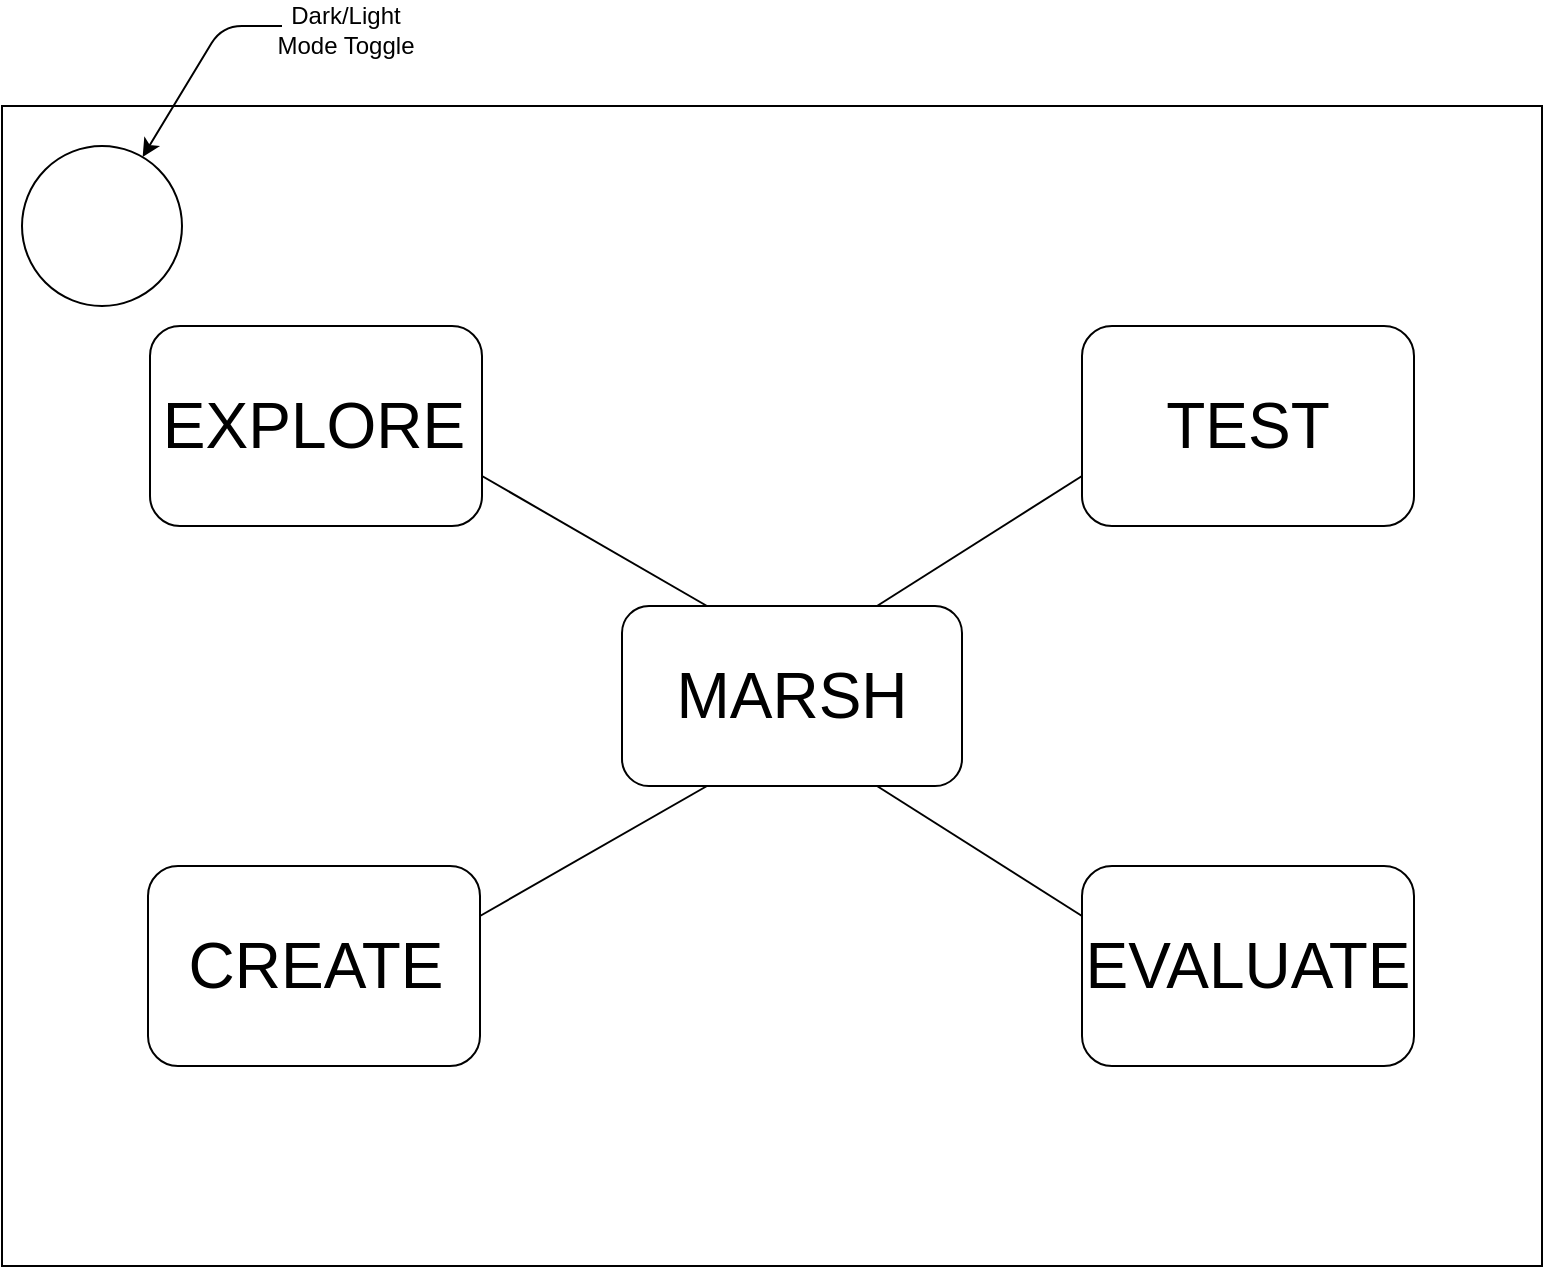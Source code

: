 <mxfile version="12.2.7" type="device" pages="1"><diagram id="VsmO9yHwEVVqBWqYs4DI" name="Page-1"><mxGraphModel dx="1205" dy="1734" grid="1" gridSize="10" guides="1" tooltips="1" connect="1" arrows="1" fold="1" page="1" pageScale="1" pageWidth="850" pageHeight="1100" math="0" shadow="0"><root><mxCell id="0"/><mxCell id="1" parent="0"/><mxCell id="Qmaiv4mZB2a7ohVQXOnp-2" value="" style="rounded=0;whiteSpace=wrap;html=1;imageWidth=24;imageHeight=24;" vertex="1" parent="1"><mxGeometry x="40" y="50" width="770" height="580" as="geometry"/></mxCell><mxCell id="Qmaiv4mZB2a7ohVQXOnp-3" value="" style="rounded=1;whiteSpace=wrap;html=1;" vertex="1" parent="1"><mxGeometry x="350" y="300" width="170" height="90" as="geometry"/></mxCell><mxCell id="Qmaiv4mZB2a7ohVQXOnp-4" value="MARSH" style="text;html=1;strokeColor=none;fillColor=none;align=center;verticalAlign=middle;whiteSpace=wrap;rounded=0;fontSize=32;" vertex="1" parent="1"><mxGeometry x="370" y="335" width="130" height="20" as="geometry"/></mxCell><mxCell id="Qmaiv4mZB2a7ohVQXOnp-5" value="" style="rounded=1;whiteSpace=wrap;html=1;fontSize=32;" vertex="1" parent="1"><mxGeometry x="114" y="160" width="166" height="100" as="geometry"/></mxCell><mxCell id="Qmaiv4mZB2a7ohVQXOnp-9" value="" style="ellipse;whiteSpace=wrap;html=1;aspect=fixed;fontSize=32;" vertex="1" parent="1"><mxGeometry x="50" y="70" width="80" height="80" as="geometry"/></mxCell><mxCell id="Qmaiv4mZB2a7ohVQXOnp-10" value="" style="endArrow=classic;html=1;fontSize=32;entryX=0.754;entryY=0.068;entryDx=0;entryDy=0;entryPerimeter=0;" edge="1" parent="1" target="Qmaiv4mZB2a7ohVQXOnp-9"><mxGeometry width="50" height="50" relative="1" as="geometry"><mxPoint x="180" y="10" as="sourcePoint"/><mxPoint x="270" y="-40" as="targetPoint"/><Array as="points"><mxPoint x="150" y="10"/></Array></mxGeometry></mxCell><mxCell id="Qmaiv4mZB2a7ohVQXOnp-11" value="Dark/Light Mode Toggle" style="text;html=1;strokeColor=none;fillColor=none;align=center;verticalAlign=middle;whiteSpace=wrap;rounded=0;fontSize=12;" vertex="1" parent="1"><mxGeometry x="174" y="2" width="76" height="20" as="geometry"/></mxCell><mxCell id="Qmaiv4mZB2a7ohVQXOnp-12" value="EXPLORE" style="text;html=1;strokeColor=none;fillColor=none;align=center;verticalAlign=middle;whiteSpace=wrap;rounded=0;fontSize=32;" vertex="1" parent="1"><mxGeometry x="131" y="200" width="130" height="20" as="geometry"/></mxCell><mxCell id="Qmaiv4mZB2a7ohVQXOnp-14" value="" style="rounded=1;whiteSpace=wrap;html=1;fontSize=32;" vertex="1" parent="1"><mxGeometry x="580" y="160" width="166" height="100" as="geometry"/></mxCell><mxCell id="Qmaiv4mZB2a7ohVQXOnp-15" value="" style="rounded=1;whiteSpace=wrap;html=1;fontSize=32;" vertex="1" parent="1"><mxGeometry x="580" y="430" width="166" height="100" as="geometry"/></mxCell><mxCell id="Qmaiv4mZB2a7ohVQXOnp-16" value="" style="rounded=1;whiteSpace=wrap;html=1;fontSize=32;" vertex="1" parent="1"><mxGeometry x="113" y="430" width="166" height="100" as="geometry"/></mxCell><mxCell id="Qmaiv4mZB2a7ohVQXOnp-17" value="TEST" style="text;html=1;strokeColor=none;fillColor=none;align=center;verticalAlign=middle;whiteSpace=wrap;rounded=0;fontSize=32;" vertex="1" parent="1"><mxGeometry x="598" y="200" width="130" height="20" as="geometry"/></mxCell><mxCell id="Qmaiv4mZB2a7ohVQXOnp-19" value="EVALUATE" style="text;html=1;strokeColor=none;fillColor=none;align=center;verticalAlign=middle;whiteSpace=wrap;rounded=0;fontSize=32;" vertex="1" parent="1"><mxGeometry x="598" y="470" width="130" height="20" as="geometry"/></mxCell><mxCell id="Qmaiv4mZB2a7ohVQXOnp-20" value="CREATE" style="text;html=1;strokeColor=none;fillColor=none;align=center;verticalAlign=middle;whiteSpace=wrap;rounded=0;fontSize=32;" vertex="1" parent="1"><mxGeometry x="132" y="470" width="130" height="20" as="geometry"/></mxCell><mxCell id="Qmaiv4mZB2a7ohVQXOnp-21" value="" style="endArrow=none;html=1;fontSize=12;exitX=0.25;exitY=0;exitDx=0;exitDy=0;entryX=1;entryY=0.75;entryDx=0;entryDy=0;" edge="1" parent="1" source="Qmaiv4mZB2a7ohVQXOnp-3" target="Qmaiv4mZB2a7ohVQXOnp-5"><mxGeometry width="50" height="50" relative="1" as="geometry"><mxPoint x="360" y="250" as="sourcePoint"/><mxPoint x="410" y="200" as="targetPoint"/></mxGeometry></mxCell><mxCell id="Qmaiv4mZB2a7ohVQXOnp-22" value="" style="endArrow=none;html=1;fontSize=12;exitX=0.75;exitY=0;exitDx=0;exitDy=0;entryX=0;entryY=0.75;entryDx=0;entryDy=0;" edge="1" parent="1" source="Qmaiv4mZB2a7ohVQXOnp-3" target="Qmaiv4mZB2a7ohVQXOnp-14"><mxGeometry width="50" height="50" relative="1" as="geometry"><mxPoint x="470" y="250" as="sourcePoint"/><mxPoint x="520" y="200" as="targetPoint"/></mxGeometry></mxCell><mxCell id="Qmaiv4mZB2a7ohVQXOnp-23" value="" style="endArrow=none;html=1;fontSize=12;exitX=0.75;exitY=1;exitDx=0;exitDy=0;entryX=0;entryY=0.25;entryDx=0;entryDy=0;" edge="1" parent="1" source="Qmaiv4mZB2a7ohVQXOnp-3" target="Qmaiv4mZB2a7ohVQXOnp-15"><mxGeometry width="50" height="50" relative="1" as="geometry"><mxPoint x="570" y="400" as="sourcePoint"/><mxPoint x="620" y="350" as="targetPoint"/></mxGeometry></mxCell><mxCell id="Qmaiv4mZB2a7ohVQXOnp-24" value="" style="endArrow=none;html=1;fontSize=12;entryX=0.25;entryY=1;entryDx=0;entryDy=0;exitX=1;exitY=0.25;exitDx=0;exitDy=0;" edge="1" parent="1" source="Qmaiv4mZB2a7ohVQXOnp-16" target="Qmaiv4mZB2a7ohVQXOnp-3"><mxGeometry width="50" height="50" relative="1" as="geometry"><mxPoint x="180" y="370" as="sourcePoint"/><mxPoint x="230" y="320" as="targetPoint"/></mxGeometry></mxCell></root></mxGraphModel></diagram></mxfile>